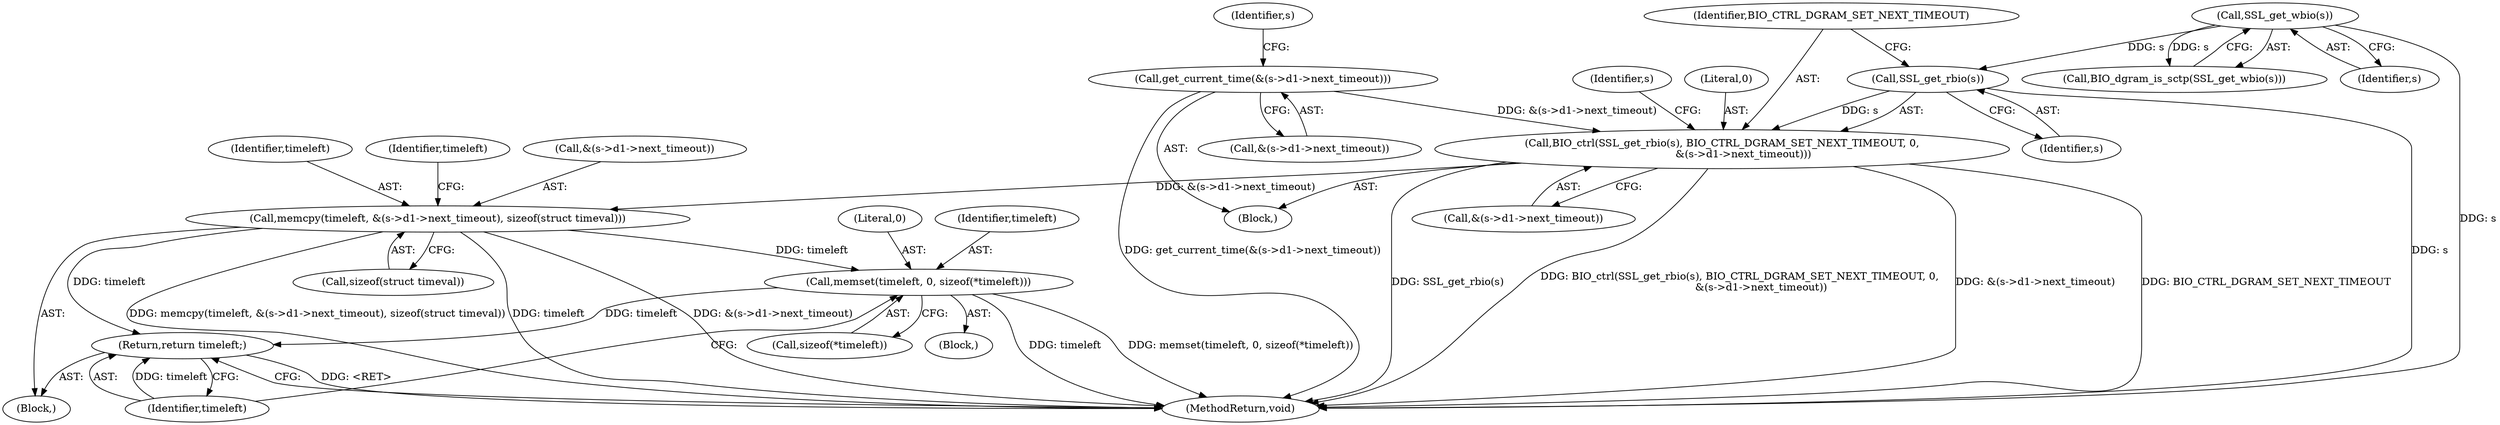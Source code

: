 digraph "0_openssl_f5c7f5dfbaf0d2f7d946d0fe86f08e6bcb36ed0d_0@API" {
"1000561" [label="(Call,memset(timeleft, 0, sizeof(*timeleft)))"];
"1000508" [label="(Call,memcpy(timeleft, &(s->d1->next_timeout), sizeof(struct timeval)))"];
"1000424" [label="(Call,BIO_ctrl(SSL_get_rbio(s), BIO_CTRL_DGRAM_SET_NEXT_TIMEOUT, 0,\n             &(s->d1->next_timeout)))"];
"1000425" [label="(Call,SSL_get_rbio(s))"];
"1000358" [label="(Call,SSL_get_wbio(s))"];
"1000404" [label="(Call,get_current_time(&(s->d1->next_timeout)))"];
"1000567" [label="(Return,return timeleft;)"];
"1000714" [label="(MethodReturn,void)"];
"1000429" [label="(Call,&(s->d1->next_timeout))"];
"1000563" [label="(Literal,0)"];
"1000358" [label="(Call,SSL_get_wbio(s))"];
"1000568" [label="(Identifier,timeleft)"];
"1000561" [label="(Call,memset(timeleft, 0, sizeof(*timeleft)))"];
"1000564" [label="(Call,sizeof(*timeleft))"];
"1000562" [label="(Identifier,timeleft)"];
"1000443" [label="(Identifier,s)"];
"1000415" [label="(Identifier,s)"];
"1000508" [label="(Call,memcpy(timeleft, &(s->d1->next_timeout), sizeof(struct timeval)))"];
"1000428" [label="(Literal,0)"];
"1000509" [label="(Identifier,timeleft)"];
"1000425" [label="(Call,SSL_get_rbio(s))"];
"1000427" [label="(Identifier,BIO_CTRL_DGRAM_SET_NEXT_TIMEOUT)"];
"1000516" [label="(Call,sizeof(struct timeval))"];
"1000405" [label="(Call,&(s->d1->next_timeout))"];
"1000520" [label="(Identifier,timeleft)"];
"1000510" [label="(Call,&(s->d1->next_timeout))"];
"1000435" [label="(Block,)"];
"1000560" [label="(Block,)"];
"1000359" [label="(Identifier,s)"];
"1000355" [label="(Block,)"];
"1000424" [label="(Call,BIO_ctrl(SSL_get_rbio(s), BIO_CTRL_DGRAM_SET_NEXT_TIMEOUT, 0,\n             &(s->d1->next_timeout)))"];
"1000567" [label="(Return,return timeleft;)"];
"1000426" [label="(Identifier,s)"];
"1000404" [label="(Call,get_current_time(&(s->d1->next_timeout)))"];
"1000357" [label="(Call,BIO_dgram_is_sctp(SSL_get_wbio(s)))"];
"1000561" -> "1000560"  [label="AST: "];
"1000561" -> "1000564"  [label="CFG: "];
"1000562" -> "1000561"  [label="AST: "];
"1000563" -> "1000561"  [label="AST: "];
"1000564" -> "1000561"  [label="AST: "];
"1000568" -> "1000561"  [label="CFG: "];
"1000561" -> "1000714"  [label="DDG: timeleft"];
"1000561" -> "1000714"  [label="DDG: memset(timeleft, 0, sizeof(*timeleft))"];
"1000508" -> "1000561"  [label="DDG: timeleft"];
"1000561" -> "1000567"  [label="DDG: timeleft"];
"1000508" -> "1000435"  [label="AST: "];
"1000508" -> "1000516"  [label="CFG: "];
"1000509" -> "1000508"  [label="AST: "];
"1000510" -> "1000508"  [label="AST: "];
"1000516" -> "1000508"  [label="AST: "];
"1000520" -> "1000508"  [label="CFG: "];
"1000508" -> "1000714"  [label="DDG: timeleft"];
"1000508" -> "1000714"  [label="DDG: &(s->d1->next_timeout)"];
"1000508" -> "1000714"  [label="DDG: memcpy(timeleft, &(s->d1->next_timeout), sizeof(struct timeval))"];
"1000424" -> "1000508"  [label="DDG: &(s->d1->next_timeout)"];
"1000508" -> "1000567"  [label="DDG: timeleft"];
"1000424" -> "1000355"  [label="AST: "];
"1000424" -> "1000429"  [label="CFG: "];
"1000425" -> "1000424"  [label="AST: "];
"1000427" -> "1000424"  [label="AST: "];
"1000428" -> "1000424"  [label="AST: "];
"1000429" -> "1000424"  [label="AST: "];
"1000443" -> "1000424"  [label="CFG: "];
"1000424" -> "1000714"  [label="DDG: BIO_CTRL_DGRAM_SET_NEXT_TIMEOUT"];
"1000424" -> "1000714"  [label="DDG: SSL_get_rbio(s)"];
"1000424" -> "1000714"  [label="DDG: BIO_ctrl(SSL_get_rbio(s), BIO_CTRL_DGRAM_SET_NEXT_TIMEOUT, 0,\n             &(s->d1->next_timeout))"];
"1000424" -> "1000714"  [label="DDG: &(s->d1->next_timeout)"];
"1000425" -> "1000424"  [label="DDG: s"];
"1000404" -> "1000424"  [label="DDG: &(s->d1->next_timeout)"];
"1000425" -> "1000426"  [label="CFG: "];
"1000426" -> "1000425"  [label="AST: "];
"1000427" -> "1000425"  [label="CFG: "];
"1000425" -> "1000714"  [label="DDG: s"];
"1000358" -> "1000425"  [label="DDG: s"];
"1000358" -> "1000357"  [label="AST: "];
"1000358" -> "1000359"  [label="CFG: "];
"1000359" -> "1000358"  [label="AST: "];
"1000357" -> "1000358"  [label="CFG: "];
"1000358" -> "1000714"  [label="DDG: s"];
"1000358" -> "1000357"  [label="DDG: s"];
"1000404" -> "1000355"  [label="AST: "];
"1000404" -> "1000405"  [label="CFG: "];
"1000405" -> "1000404"  [label="AST: "];
"1000415" -> "1000404"  [label="CFG: "];
"1000404" -> "1000714"  [label="DDG: get_current_time(&(s->d1->next_timeout))"];
"1000567" -> "1000435"  [label="AST: "];
"1000567" -> "1000568"  [label="CFG: "];
"1000568" -> "1000567"  [label="AST: "];
"1000714" -> "1000567"  [label="CFG: "];
"1000567" -> "1000714"  [label="DDG: <RET>"];
"1000568" -> "1000567"  [label="DDG: timeleft"];
}
